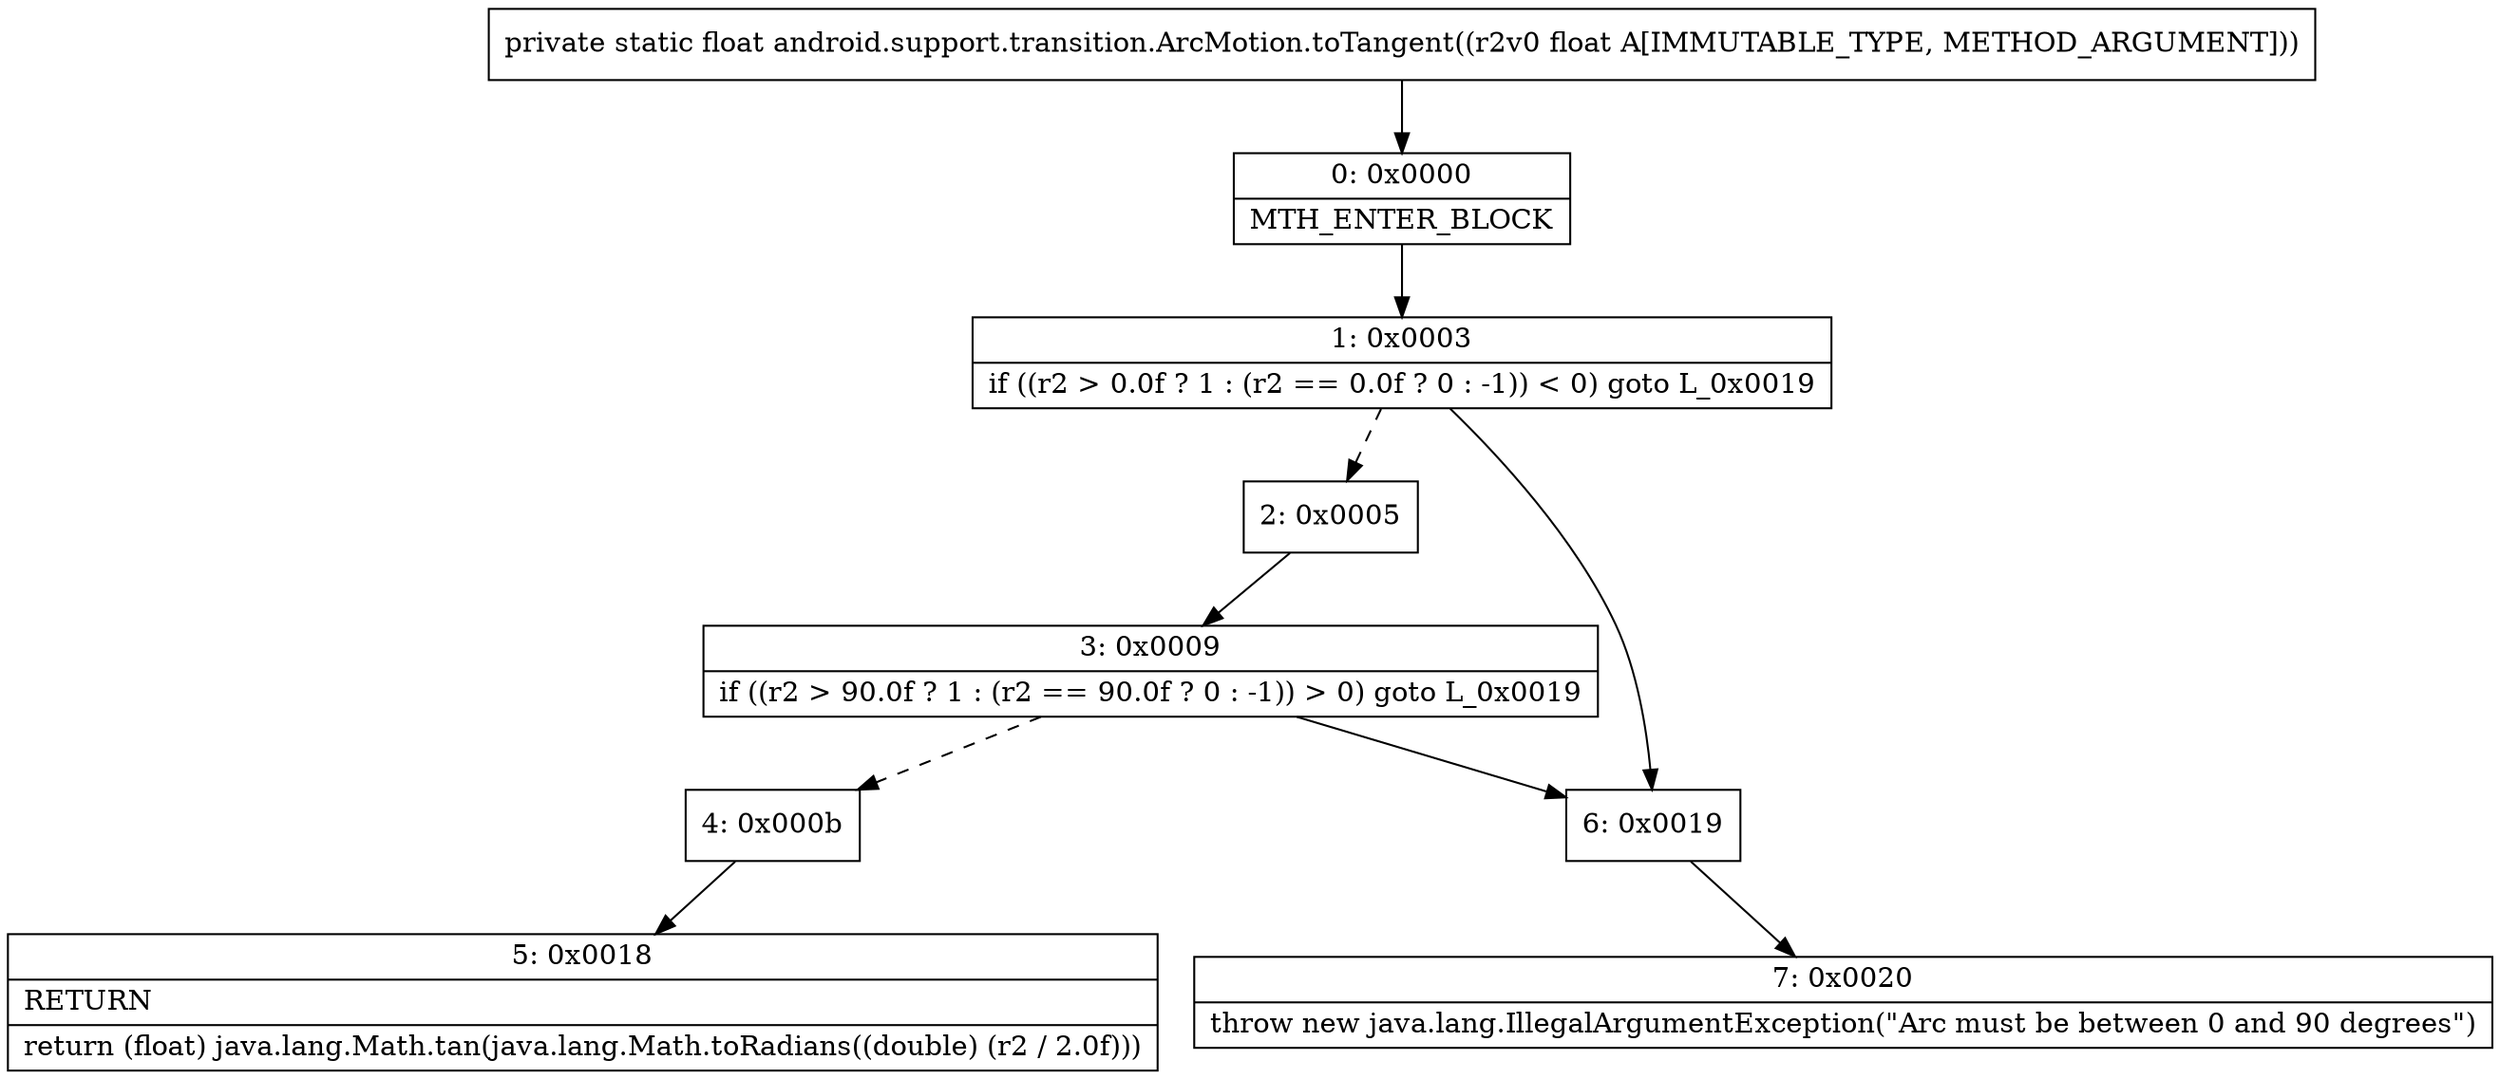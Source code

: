 digraph "CFG forandroid.support.transition.ArcMotion.toTangent(F)F" {
Node_0 [shape=record,label="{0\:\ 0x0000|MTH_ENTER_BLOCK\l}"];
Node_1 [shape=record,label="{1\:\ 0x0003|if ((r2 \> 0.0f ? 1 : (r2 == 0.0f ? 0 : \-1)) \< 0) goto L_0x0019\l}"];
Node_2 [shape=record,label="{2\:\ 0x0005}"];
Node_3 [shape=record,label="{3\:\ 0x0009|if ((r2 \> 90.0f ? 1 : (r2 == 90.0f ? 0 : \-1)) \> 0) goto L_0x0019\l}"];
Node_4 [shape=record,label="{4\:\ 0x000b}"];
Node_5 [shape=record,label="{5\:\ 0x0018|RETURN\l|return (float) java.lang.Math.tan(java.lang.Math.toRadians((double) (r2 \/ 2.0f)))\l}"];
Node_6 [shape=record,label="{6\:\ 0x0019}"];
Node_7 [shape=record,label="{7\:\ 0x0020|throw new java.lang.IllegalArgumentException(\"Arc must be between 0 and 90 degrees\")\l}"];
MethodNode[shape=record,label="{private static float android.support.transition.ArcMotion.toTangent((r2v0 float A[IMMUTABLE_TYPE, METHOD_ARGUMENT])) }"];
MethodNode -> Node_0;
Node_0 -> Node_1;
Node_1 -> Node_2[style=dashed];
Node_1 -> Node_6;
Node_2 -> Node_3;
Node_3 -> Node_4[style=dashed];
Node_3 -> Node_6;
Node_4 -> Node_5;
Node_6 -> Node_7;
}

